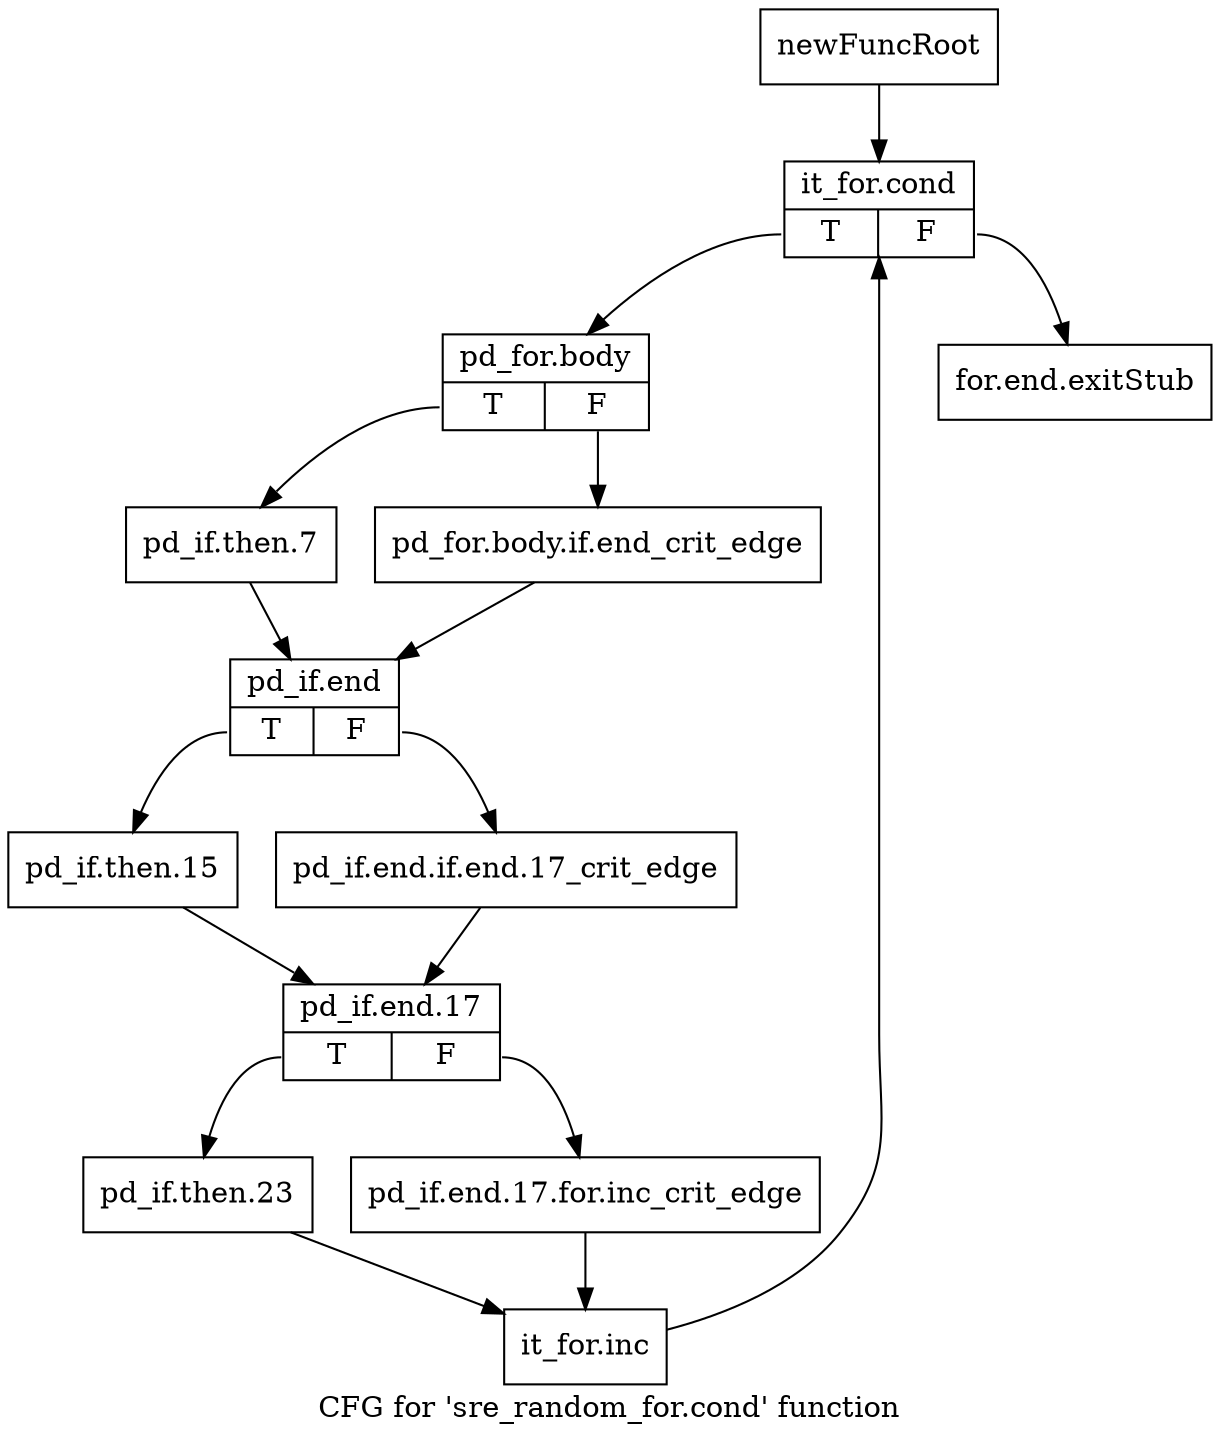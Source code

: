 digraph "CFG for 'sre_random_for.cond' function" {
	label="CFG for 'sre_random_for.cond' function";

	Node0x3490a20 [shape=record,label="{newFuncRoot}"];
	Node0x3490a20 -> Node0x3490ac0;
	Node0x3490a70 [shape=record,label="{for.end.exitStub}"];
	Node0x3490ac0 [shape=record,label="{it_for.cond|{<s0>T|<s1>F}}"];
	Node0x3490ac0:s0 -> Node0x3490b10;
	Node0x3490ac0:s1 -> Node0x3490a70;
	Node0x3490b10 [shape=record,label="{pd_for.body|{<s0>T|<s1>F}}"];
	Node0x3490b10:s0 -> Node0x3490bb0;
	Node0x3490b10:s1 -> Node0x3490b60;
	Node0x3490b60 [shape=record,label="{pd_for.body.if.end_crit_edge}"];
	Node0x3490b60 -> Node0x3490c00;
	Node0x3490bb0 [shape=record,label="{pd_if.then.7}"];
	Node0x3490bb0 -> Node0x3490c00;
	Node0x3490c00 [shape=record,label="{pd_if.end|{<s0>T|<s1>F}}"];
	Node0x3490c00:s0 -> Node0x3490ca0;
	Node0x3490c00:s1 -> Node0x3490c50;
	Node0x3490c50 [shape=record,label="{pd_if.end.if.end.17_crit_edge}"];
	Node0x3490c50 -> Node0x3490cf0;
	Node0x3490ca0 [shape=record,label="{pd_if.then.15}"];
	Node0x3490ca0 -> Node0x3490cf0;
	Node0x3490cf0 [shape=record,label="{pd_if.end.17|{<s0>T|<s1>F}}"];
	Node0x3490cf0:s0 -> Node0x3490d90;
	Node0x3490cf0:s1 -> Node0x3490d40;
	Node0x3490d40 [shape=record,label="{pd_if.end.17.for.inc_crit_edge}"];
	Node0x3490d40 -> Node0x3490de0;
	Node0x3490d90 [shape=record,label="{pd_if.then.23}"];
	Node0x3490d90 -> Node0x3490de0;
	Node0x3490de0 [shape=record,label="{it_for.inc}"];
	Node0x3490de0 -> Node0x3490ac0;
}

